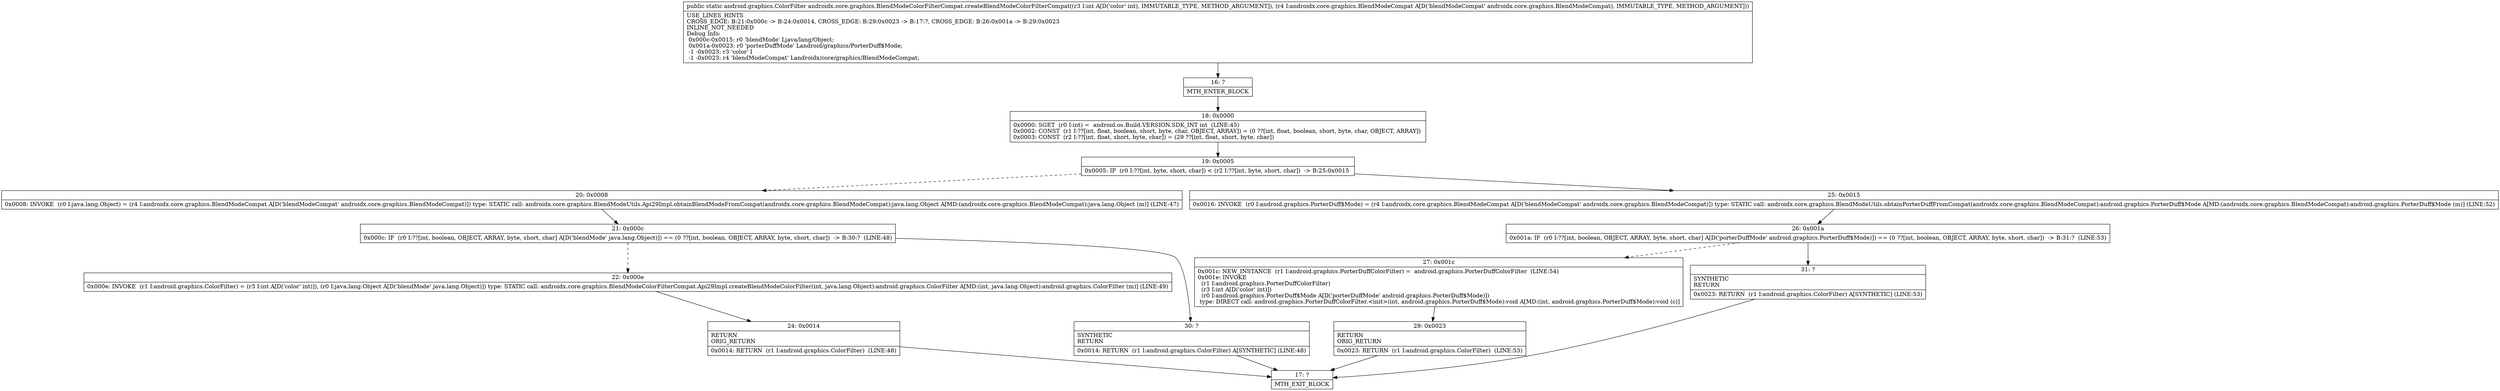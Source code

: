 digraph "CFG forandroidx.core.graphics.BlendModeColorFilterCompat.createBlendModeColorFilterCompat(ILandroidx\/core\/graphics\/BlendModeCompat;)Landroid\/graphics\/ColorFilter;" {
Node_16 [shape=record,label="{16\:\ ?|MTH_ENTER_BLOCK\l}"];
Node_18 [shape=record,label="{18\:\ 0x0000|0x0000: SGET  (r0 I:int) =  android.os.Build.VERSION.SDK_INT int  (LINE:45)\l0x0002: CONST  (r1 I:??[int, float, boolean, short, byte, char, OBJECT, ARRAY]) = (0 ??[int, float, boolean, short, byte, char, OBJECT, ARRAY]) \l0x0003: CONST  (r2 I:??[int, float, short, byte, char]) = (29 ??[int, float, short, byte, char]) \l}"];
Node_19 [shape=record,label="{19\:\ 0x0005|0x0005: IF  (r0 I:??[int, byte, short, char]) \< (r2 I:??[int, byte, short, char])  \-\> B:25:0x0015 \l}"];
Node_20 [shape=record,label="{20\:\ 0x0008|0x0008: INVOKE  (r0 I:java.lang.Object) = (r4 I:androidx.core.graphics.BlendModeCompat A[D('blendModeCompat' androidx.core.graphics.BlendModeCompat)]) type: STATIC call: androidx.core.graphics.BlendModeUtils.Api29Impl.obtainBlendModeFromCompat(androidx.core.graphics.BlendModeCompat):java.lang.Object A[MD:(androidx.core.graphics.BlendModeCompat):java.lang.Object (m)] (LINE:47)\l}"];
Node_21 [shape=record,label="{21\:\ 0x000c|0x000c: IF  (r0 I:??[int, boolean, OBJECT, ARRAY, byte, short, char] A[D('blendMode' java.lang.Object)]) == (0 ??[int, boolean, OBJECT, ARRAY, byte, short, char])  \-\> B:30:?  (LINE:48)\l}"];
Node_22 [shape=record,label="{22\:\ 0x000e|0x000e: INVOKE  (r1 I:android.graphics.ColorFilter) = (r3 I:int A[D('color' int)]), (r0 I:java.lang.Object A[D('blendMode' java.lang.Object)]) type: STATIC call: androidx.core.graphics.BlendModeColorFilterCompat.Api29Impl.createBlendModeColorFilter(int, java.lang.Object):android.graphics.ColorFilter A[MD:(int, java.lang.Object):android.graphics.ColorFilter (m)] (LINE:49)\l}"];
Node_24 [shape=record,label="{24\:\ 0x0014|RETURN\lORIG_RETURN\l|0x0014: RETURN  (r1 I:android.graphics.ColorFilter)  (LINE:48)\l}"];
Node_17 [shape=record,label="{17\:\ ?|MTH_EXIT_BLOCK\l}"];
Node_30 [shape=record,label="{30\:\ ?|SYNTHETIC\lRETURN\l|0x0014: RETURN  (r1 I:android.graphics.ColorFilter) A[SYNTHETIC] (LINE:48)\l}"];
Node_25 [shape=record,label="{25\:\ 0x0015|0x0016: INVOKE  (r0 I:android.graphics.PorterDuff$Mode) = (r4 I:androidx.core.graphics.BlendModeCompat A[D('blendModeCompat' androidx.core.graphics.BlendModeCompat)]) type: STATIC call: androidx.core.graphics.BlendModeUtils.obtainPorterDuffFromCompat(androidx.core.graphics.BlendModeCompat):android.graphics.PorterDuff$Mode A[MD:(androidx.core.graphics.BlendModeCompat):android.graphics.PorterDuff$Mode (m)] (LINE:52)\l}"];
Node_26 [shape=record,label="{26\:\ 0x001a|0x001a: IF  (r0 I:??[int, boolean, OBJECT, ARRAY, byte, short, char] A[D('porterDuffMode' android.graphics.PorterDuff$Mode)]) == (0 ??[int, boolean, OBJECT, ARRAY, byte, short, char])  \-\> B:31:?  (LINE:53)\l}"];
Node_27 [shape=record,label="{27\:\ 0x001c|0x001c: NEW_INSTANCE  (r1 I:android.graphics.PorterDuffColorFilter) =  android.graphics.PorterDuffColorFilter  (LINE:54)\l0x001e: INVOKE  \l  (r1 I:android.graphics.PorterDuffColorFilter)\l  (r3 I:int A[D('color' int)])\l  (r0 I:android.graphics.PorterDuff$Mode A[D('porterDuffMode' android.graphics.PorterDuff$Mode)])\l type: DIRECT call: android.graphics.PorterDuffColorFilter.\<init\>(int, android.graphics.PorterDuff$Mode):void A[MD:(int, android.graphics.PorterDuff$Mode):void (c)]\l}"];
Node_29 [shape=record,label="{29\:\ 0x0023|RETURN\lORIG_RETURN\l|0x0023: RETURN  (r1 I:android.graphics.ColorFilter)  (LINE:53)\l}"];
Node_31 [shape=record,label="{31\:\ ?|SYNTHETIC\lRETURN\l|0x0023: RETURN  (r1 I:android.graphics.ColorFilter) A[SYNTHETIC] (LINE:53)\l}"];
MethodNode[shape=record,label="{public static android.graphics.ColorFilter androidx.core.graphics.BlendModeColorFilterCompat.createBlendModeColorFilterCompat((r3 I:int A[D('color' int), IMMUTABLE_TYPE, METHOD_ARGUMENT]), (r4 I:androidx.core.graphics.BlendModeCompat A[D('blendModeCompat' androidx.core.graphics.BlendModeCompat), IMMUTABLE_TYPE, METHOD_ARGUMENT]))  | USE_LINES_HINTS\lCROSS_EDGE: B:21:0x000c \-\> B:24:0x0014, CROSS_EDGE: B:29:0x0023 \-\> B:17:?, CROSS_EDGE: B:26:0x001a \-\> B:29:0x0023\lINLINE_NOT_NEEDED\lDebug Info:\l  0x000c\-0x0015: r0 'blendMode' Ljava\/lang\/Object;\l  0x001a\-0x0023: r0 'porterDuffMode' Landroid\/graphics\/PorterDuff$Mode;\l  \-1 \-0x0023: r3 'color' I\l  \-1 \-0x0023: r4 'blendModeCompat' Landroidx\/core\/graphics\/BlendModeCompat;\l}"];
MethodNode -> Node_16;Node_16 -> Node_18;
Node_18 -> Node_19;
Node_19 -> Node_20[style=dashed];
Node_19 -> Node_25;
Node_20 -> Node_21;
Node_21 -> Node_22[style=dashed];
Node_21 -> Node_30;
Node_22 -> Node_24;
Node_24 -> Node_17;
Node_30 -> Node_17;
Node_25 -> Node_26;
Node_26 -> Node_27[style=dashed];
Node_26 -> Node_31;
Node_27 -> Node_29;
Node_29 -> Node_17;
Node_31 -> Node_17;
}

